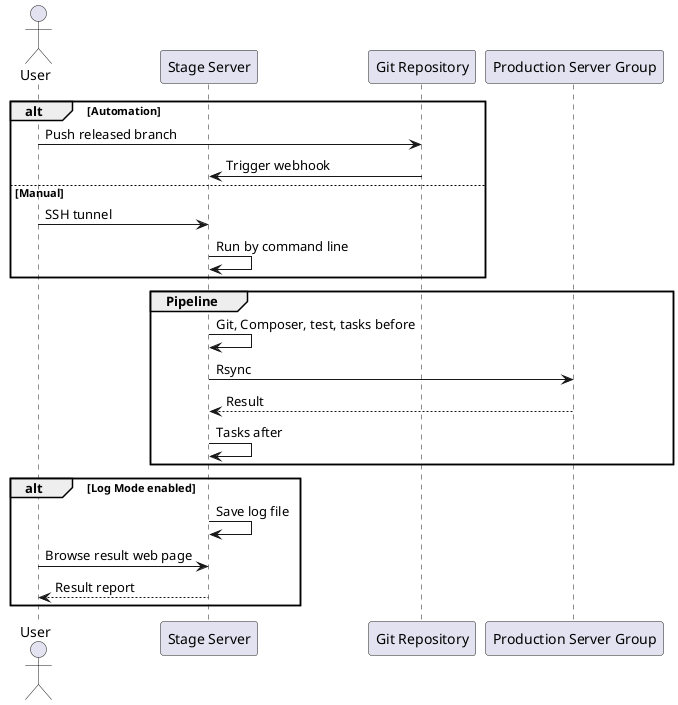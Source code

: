 @startuml
actor "User" as user
participant "Stage Server" as stage
participant "Git Repository" as repo
participant "Production Server Group" as real


alt Automation
  user -> repo: Push released branch
  repo -> stage: Trigger webhook
else Manual
user -> stage: SSH tunnel
stage -> stage: Run by command line
end

group Pipeline
  stage -> stage: Git, Composer, test, tasks before
  stage -> real: Rsync
  real --> stage: Result
  stage -> stage: Tasks after
end group

alt Log Mode enabled
stage -> stage: Save log file
user -> stage: Browse result web page
stage --> user: Result report
end

@enduml
